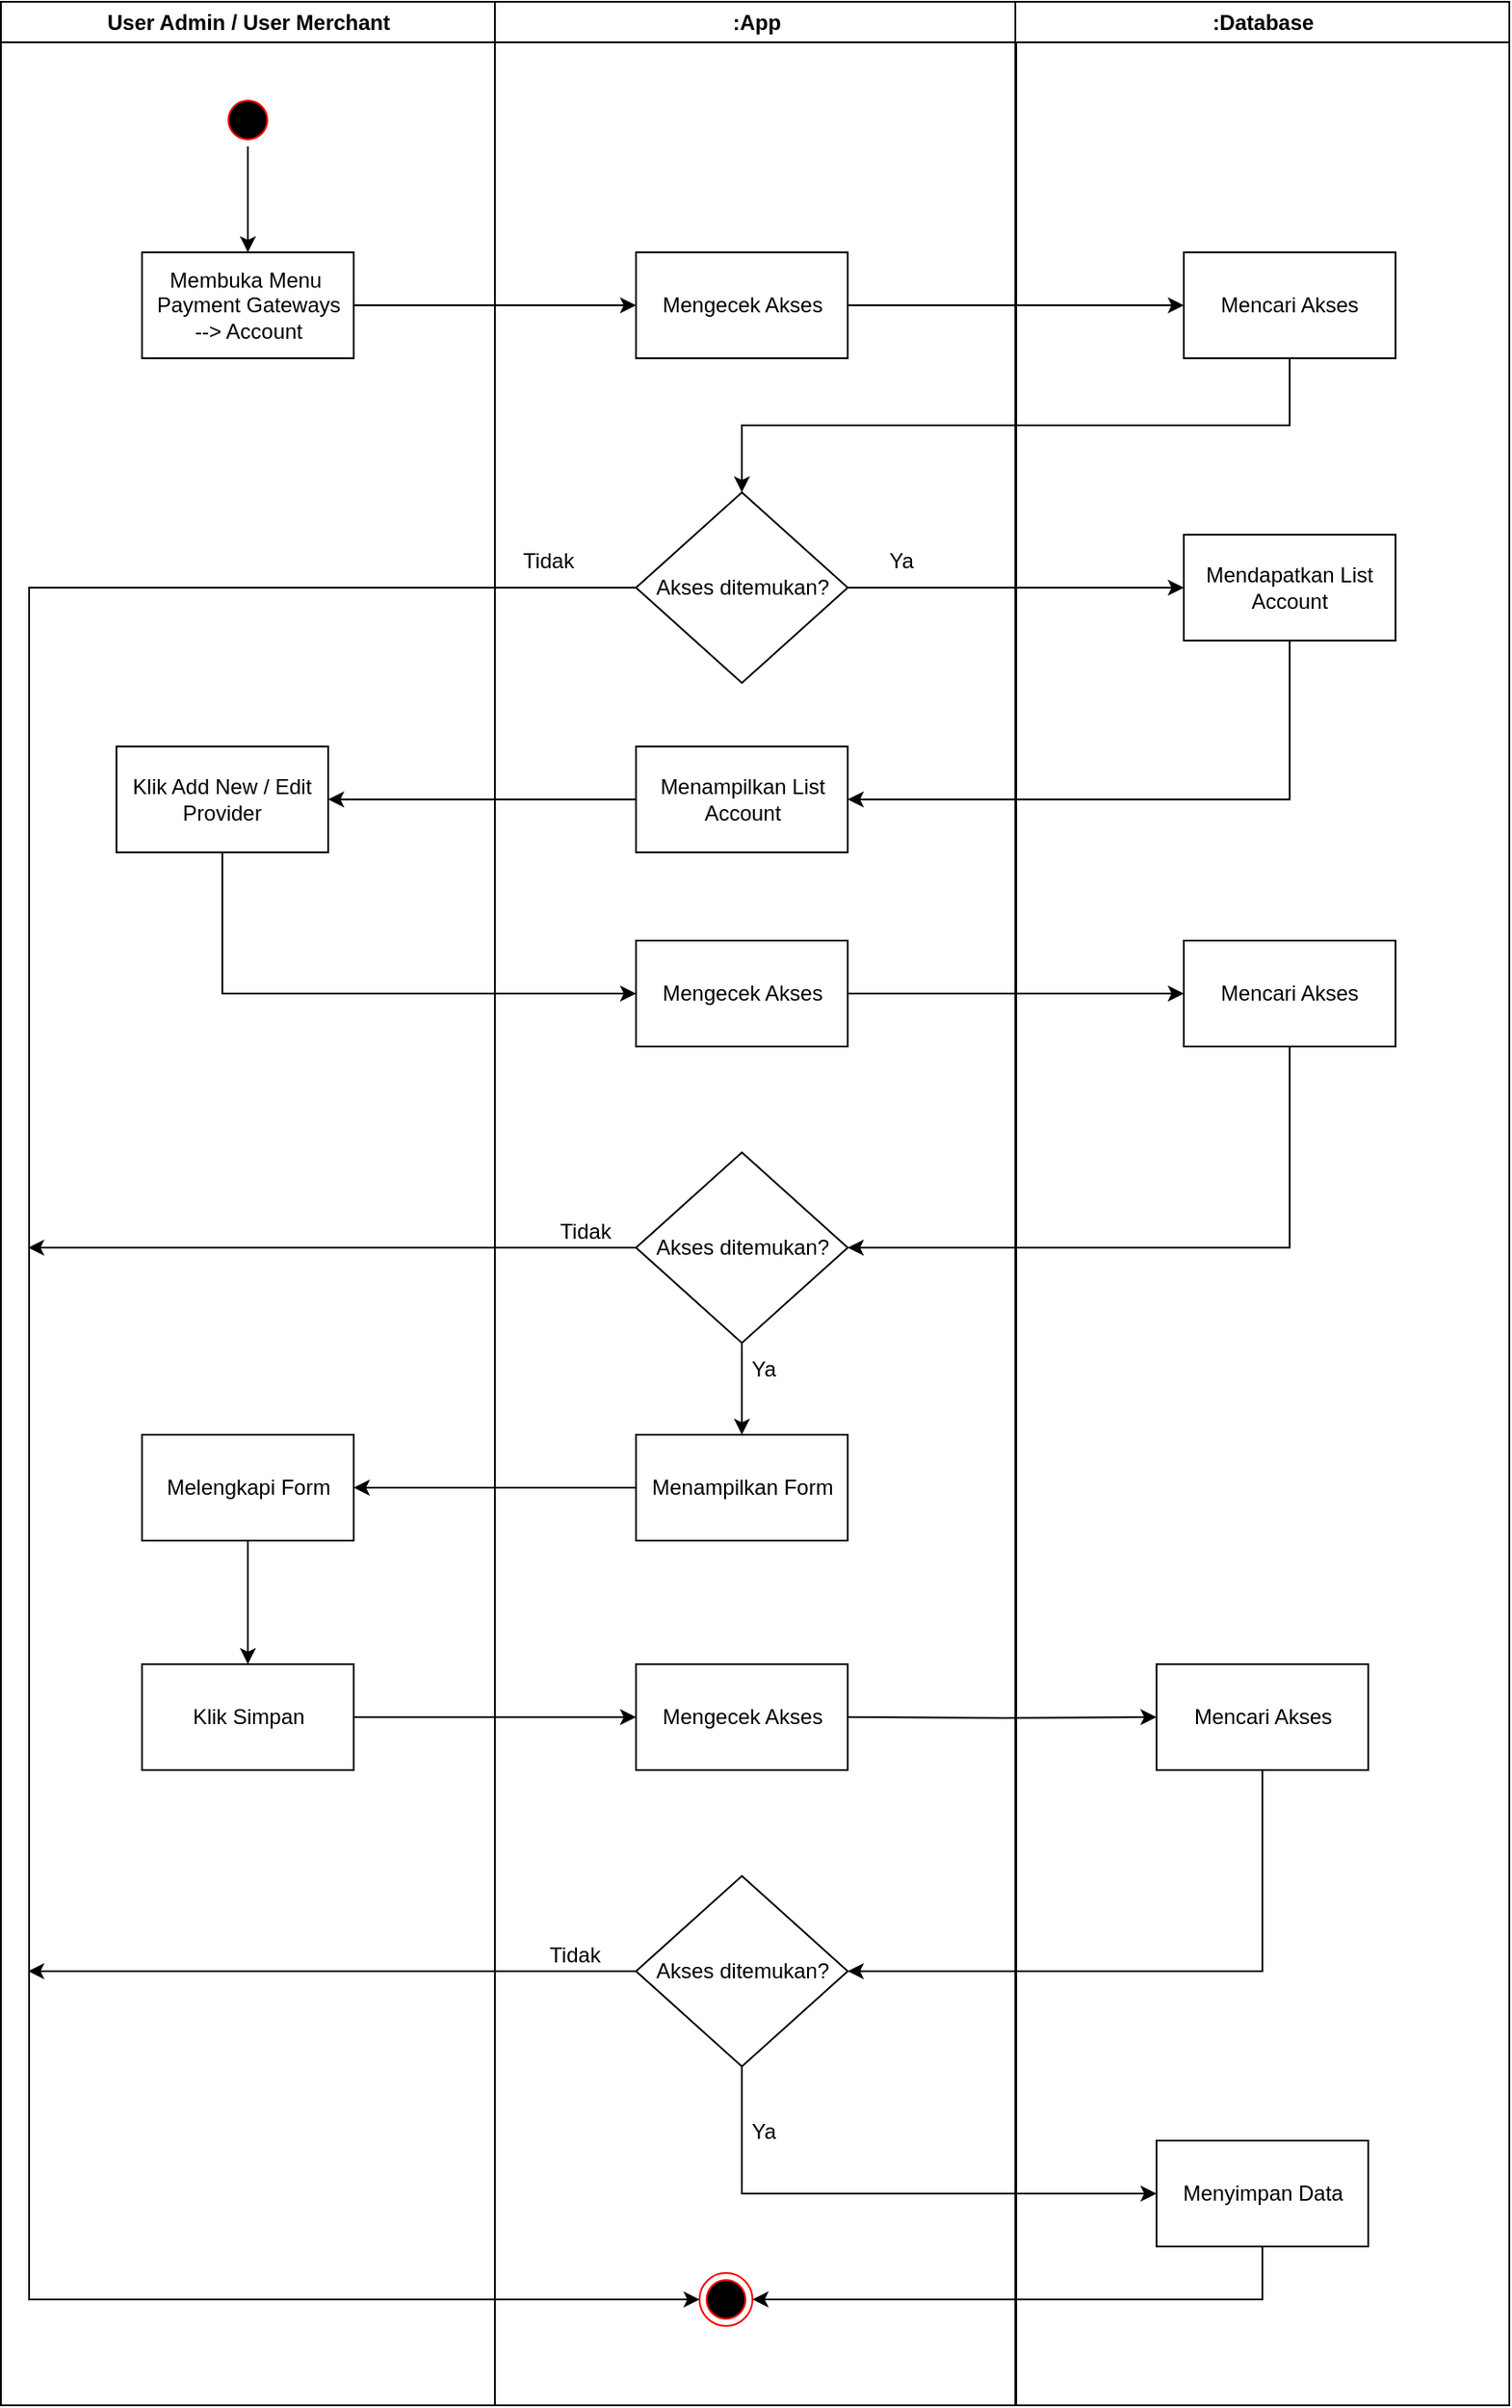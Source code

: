 <mxfile version="21.5.0" type="device">
  <diagram id="vlqPjLjEMSHDjzIxNdZP" name="Page-1">
    <mxGraphModel dx="954" dy="534" grid="1" gridSize="10" guides="1" tooltips="1" connect="1" arrows="1" fold="1" page="1" pageScale="1" pageWidth="850" pageHeight="1100" math="0" shadow="0">
      <root>
        <mxCell id="0" />
        <mxCell id="1" parent="0" />
        <mxCell id="-_LstrtngAN215C4nDMc-10" value="User Admin / User Merchant" style="swimlane;whiteSpace=wrap;movable=1;resizable=1;rotatable=1;deletable=1;editable=1;connectable=1;resizeHeight=1;resizeWidth=1;" parent="1" vertex="1">
          <mxGeometry x="164.5" y="128" width="280" height="1362" as="geometry">
            <mxRectangle x="164.5" y="128" width="200" height="30" as="alternateBounds" />
          </mxGeometry>
        </mxCell>
        <mxCell id="-_LstrtngAN215C4nDMc-22" style="edgeStyle=orthogonalEdgeStyle;rounded=0;orthogonalLoop=1;jettySize=auto;html=1;exitX=0.5;exitY=1;exitDx=0;exitDy=0;entryX=0.5;entryY=0;entryDx=0;entryDy=0;" parent="-_LstrtngAN215C4nDMc-10" source="-_LstrtngAN215C4nDMc-12" target="-_LstrtngAN215C4nDMc-19" edge="1">
          <mxGeometry relative="1" as="geometry" />
        </mxCell>
        <mxCell id="-_LstrtngAN215C4nDMc-12" value="" style="ellipse;shape=startState;fillColor=#000000;strokeColor=#ff0000;" parent="-_LstrtngAN215C4nDMc-10" vertex="1">
          <mxGeometry x="125" y="52" width="30" height="30" as="geometry" />
        </mxCell>
        <mxCell id="-_LstrtngAN215C4nDMc-19" value="Membuka Menu&amp;nbsp;&lt;br style=&quot;border-color: var(--border-color);&quot;&gt;Payment Gateways &lt;br&gt;--&amp;gt; Account" style="rounded=0;whiteSpace=wrap;html=1;" parent="-_LstrtngAN215C4nDMc-10" vertex="1">
          <mxGeometry x="80" y="142" width="120" height="60" as="geometry" />
        </mxCell>
        <mxCell id="-_LstrtngAN215C4nDMc-42" value="Klik Add New / Edit Provider" style="rounded=0;whiteSpace=wrap;html=1;" parent="-_LstrtngAN215C4nDMc-10" vertex="1">
          <mxGeometry x="65.5" y="422" width="120" height="60" as="geometry" />
        </mxCell>
        <mxCell id="GzeUYlqZV-z2DPlNJiRf-6" style="edgeStyle=orthogonalEdgeStyle;rounded=0;orthogonalLoop=1;jettySize=auto;html=1;exitX=0.5;exitY=1;exitDx=0;exitDy=0;entryX=0.5;entryY=0;entryDx=0;entryDy=0;" parent="-_LstrtngAN215C4nDMc-10" source="GzeUYlqZV-z2DPlNJiRf-2" target="-_LstrtngAN215C4nDMc-61" edge="1">
          <mxGeometry relative="1" as="geometry" />
        </mxCell>
        <mxCell id="GzeUYlqZV-z2DPlNJiRf-2" value="Melengkapi Form" style="rounded=0;whiteSpace=wrap;html=1;" parent="-_LstrtngAN215C4nDMc-10" vertex="1">
          <mxGeometry x="80" y="812" width="120" height="60" as="geometry" />
        </mxCell>
        <mxCell id="-_LstrtngAN215C4nDMc-61" value="Klik Simpan" style="rounded=0;whiteSpace=wrap;html=1;" parent="-_LstrtngAN215C4nDMc-10" vertex="1">
          <mxGeometry x="80" y="942" width="120" height="60" as="geometry" />
        </mxCell>
        <mxCell id="-_LstrtngAN215C4nDMc-15" value=":App" style="swimlane;whiteSpace=wrap;movable=1;resizable=1;rotatable=1;deletable=1;editable=1;connectable=1;" parent="1" vertex="1">
          <mxGeometry x="444.5" y="128" width="295.5" height="1362" as="geometry" />
        </mxCell>
        <mxCell id="-_LstrtngAN215C4nDMc-27" value="Mengecek Akses" style="rounded=0;whiteSpace=wrap;html=1;" parent="-_LstrtngAN215C4nDMc-15" vertex="1">
          <mxGeometry x="80" y="142" width="120" height="60" as="geometry" />
        </mxCell>
        <mxCell id="-_LstrtngAN215C4nDMc-28" value="Akses ditemukan?" style="rhombus;whiteSpace=wrap;html=1;" parent="-_LstrtngAN215C4nDMc-15" vertex="1">
          <mxGeometry x="80" y="278" width="120" height="108" as="geometry" />
        </mxCell>
        <mxCell id="-_LstrtngAN215C4nDMc-36" value="Menampilkan List Account" style="rounded=0;whiteSpace=wrap;html=1;" parent="-_LstrtngAN215C4nDMc-15" vertex="1">
          <mxGeometry x="80" y="422" width="120" height="60" as="geometry" />
        </mxCell>
        <mxCell id="-_LstrtngAN215C4nDMc-48" value="Mengecek Akses" style="rounded=0;whiteSpace=wrap;html=1;" parent="-_LstrtngAN215C4nDMc-15" vertex="1">
          <mxGeometry x="80" y="532" width="120" height="60" as="geometry" />
        </mxCell>
        <mxCell id="-_LstrtngAN215C4nDMc-21" value="" style="ellipse;shape=endState;fillColor=#000000;strokeColor=#ff0000" parent="-_LstrtngAN215C4nDMc-15" vertex="1">
          <mxGeometry x="116" y="1287" width="30" height="30" as="geometry" />
        </mxCell>
        <mxCell id="-_LstrtngAN215C4nDMc-41" style="edgeStyle=orthogonalEdgeStyle;rounded=0;orthogonalLoop=1;jettySize=auto;html=1;entryX=0;entryY=0.5;entryDx=0;entryDy=0;" parent="-_LstrtngAN215C4nDMc-15" source="-_LstrtngAN215C4nDMc-28" target="-_LstrtngAN215C4nDMc-21" edge="1">
          <mxGeometry relative="1" as="geometry">
            <Array as="points">
              <mxPoint x="-264" y="332" />
              <mxPoint x="-264" y="1302" />
            </Array>
            <mxPoint x="75.5" y="332" as="sourcePoint" />
          </mxGeometry>
        </mxCell>
        <mxCell id="GzeUYlqZV-z2DPlNJiRf-3" style="edgeStyle=orthogonalEdgeStyle;rounded=0;orthogonalLoop=1;jettySize=auto;html=1;exitX=0.5;exitY=1;exitDx=0;exitDy=0;entryX=0.5;entryY=0;entryDx=0;entryDy=0;" parent="-_LstrtngAN215C4nDMc-15" source="-_LstrtngAN215C4nDMc-52" target="GzeUYlqZV-z2DPlNJiRf-1" edge="1">
          <mxGeometry relative="1" as="geometry" />
        </mxCell>
        <mxCell id="-_LstrtngAN215C4nDMc-52" value="Akses ditemukan?" style="rhombus;whiteSpace=wrap;html=1;" parent="-_LstrtngAN215C4nDMc-15" vertex="1">
          <mxGeometry x="80" y="652" width="120" height="108" as="geometry" />
        </mxCell>
        <mxCell id="-_LstrtngAN215C4nDMc-64" value="Ya" style="text;html=1;strokeColor=none;fillColor=none;align=center;verticalAlign=middle;whiteSpace=wrap;rounded=0;" parent="-_LstrtngAN215C4nDMc-15" vertex="1">
          <mxGeometry x="200" y="302" width="60" height="30" as="geometry" />
        </mxCell>
        <mxCell id="-_LstrtngAN215C4nDMc-67" value="Tidak" style="text;html=1;strokeColor=none;fillColor=none;align=center;verticalAlign=middle;whiteSpace=wrap;rounded=0;" parent="-_LstrtngAN215C4nDMc-15" vertex="1">
          <mxGeometry y="302" width="60" height="30" as="geometry" />
        </mxCell>
        <mxCell id="-_LstrtngAN215C4nDMc-68" value="Tidak" style="text;html=1;strokeColor=none;fillColor=none;align=center;verticalAlign=middle;whiteSpace=wrap;rounded=0;" parent="-_LstrtngAN215C4nDMc-15" vertex="1">
          <mxGeometry x="21.5" y="682" width="60" height="30" as="geometry" />
        </mxCell>
        <mxCell id="GzeUYlqZV-z2DPlNJiRf-1" value="Menampilkan Form" style="rounded=0;whiteSpace=wrap;html=1;" parent="-_LstrtngAN215C4nDMc-15" vertex="1">
          <mxGeometry x="80" y="812" width="120" height="60" as="geometry" />
        </mxCell>
        <mxCell id="GzeUYlqZV-z2DPlNJiRf-16" value="Mengecek Akses" style="rounded=0;whiteSpace=wrap;html=1;" parent="-_LstrtngAN215C4nDMc-15" vertex="1">
          <mxGeometry x="80" y="942" width="120" height="60" as="geometry" />
        </mxCell>
        <mxCell id="GzeUYlqZV-z2DPlNJiRf-18" value="Akses ditemukan?" style="rhombus;whiteSpace=wrap;html=1;" parent="-_LstrtngAN215C4nDMc-15" vertex="1">
          <mxGeometry x="80" y="1062" width="120" height="108" as="geometry" />
        </mxCell>
        <mxCell id="GzeUYlqZV-z2DPlNJiRf-25" value="Ya" style="text;html=1;strokeColor=none;fillColor=none;align=center;verticalAlign=middle;whiteSpace=wrap;rounded=0;" parent="-_LstrtngAN215C4nDMc-15" vertex="1">
          <mxGeometry x="122.5" y="760" width="60" height="30" as="geometry" />
        </mxCell>
        <mxCell id="GzeUYlqZV-z2DPlNJiRf-26" value="Ya" style="text;html=1;strokeColor=none;fillColor=none;align=center;verticalAlign=middle;whiteSpace=wrap;rounded=0;" parent="-_LstrtngAN215C4nDMc-15" vertex="1">
          <mxGeometry x="122.5" y="1192" width="60" height="30" as="geometry" />
        </mxCell>
        <mxCell id="GzeUYlqZV-z2DPlNJiRf-27" value="Tidak" style="text;html=1;strokeColor=none;fillColor=none;align=center;verticalAlign=middle;whiteSpace=wrap;rounded=0;" parent="-_LstrtngAN215C4nDMc-15" vertex="1">
          <mxGeometry x="15.5" y="1092" width="60" height="30" as="geometry" />
        </mxCell>
        <mxCell id="-_LstrtngAN215C4nDMc-17" value=":Database" style="swimlane;whiteSpace=wrap;movable=1;resizable=1;rotatable=1;deletable=1;editable=1;connectable=1;" parent="1" vertex="1">
          <mxGeometry x="739.5" y="128" width="280" height="1362" as="geometry" />
        </mxCell>
        <mxCell id="-_LstrtngAN215C4nDMc-26" value="Mencari Akses" style="rounded=0;whiteSpace=wrap;html=1;" parent="-_LstrtngAN215C4nDMc-17" vertex="1">
          <mxGeometry x="95.5" y="142" width="120" height="60" as="geometry" />
        </mxCell>
        <mxCell id="-_LstrtngAN215C4nDMc-29" value="Mendapatkan List Account" style="rounded=0;whiteSpace=wrap;html=1;" parent="-_LstrtngAN215C4nDMc-17" vertex="1">
          <mxGeometry x="95.5" y="302" width="120" height="60" as="geometry" />
        </mxCell>
        <mxCell id="-_LstrtngAN215C4nDMc-49" value="Mencari Akses" style="rounded=0;whiteSpace=wrap;html=1;" parent="-_LstrtngAN215C4nDMc-17" vertex="1">
          <mxGeometry x="95.5" y="532" width="120" height="60" as="geometry" />
        </mxCell>
        <mxCell id="GzeUYlqZV-z2DPlNJiRf-13" value="Mencari Akses" style="rounded=0;whiteSpace=wrap;html=1;" parent="-_LstrtngAN215C4nDMc-17" vertex="1">
          <mxGeometry x="80" y="942" width="120" height="60" as="geometry" />
        </mxCell>
        <mxCell id="GzeUYlqZV-z2DPlNJiRf-22" value="Menyimpan Data" style="rounded=0;whiteSpace=wrap;html=1;" parent="-_LstrtngAN215C4nDMc-17" vertex="1">
          <mxGeometry x="80" y="1212" width="120" height="60" as="geometry" />
        </mxCell>
        <mxCell id="-_LstrtngAN215C4nDMc-37" style="edgeStyle=orthogonalEdgeStyle;rounded=0;orthogonalLoop=1;jettySize=auto;html=1;exitX=0.5;exitY=1;exitDx=0;exitDy=0;entryX=1;entryY=0.5;entryDx=0;entryDy=0;" parent="1" source="-_LstrtngAN215C4nDMc-29" target="-_LstrtngAN215C4nDMc-36" edge="1">
          <mxGeometry relative="1" as="geometry" />
        </mxCell>
        <mxCell id="-_LstrtngAN215C4nDMc-43" style="edgeStyle=orthogonalEdgeStyle;rounded=0;orthogonalLoop=1;jettySize=auto;html=1;exitX=0;exitY=0.5;exitDx=0;exitDy=0;entryX=1;entryY=0.5;entryDx=0;entryDy=0;" parent="1" source="-_LstrtngAN215C4nDMc-36" target="-_LstrtngAN215C4nDMc-42" edge="1">
          <mxGeometry relative="1" as="geometry" />
        </mxCell>
        <mxCell id="-_LstrtngAN215C4nDMc-45" style="edgeStyle=orthogonalEdgeStyle;rounded=0;orthogonalLoop=1;jettySize=auto;html=1;exitX=1;exitY=0.5;exitDx=0;exitDy=0;entryX=0;entryY=0.5;entryDx=0;entryDy=0;" parent="1" source="-_LstrtngAN215C4nDMc-19" target="-_LstrtngAN215C4nDMc-27" edge="1">
          <mxGeometry relative="1" as="geometry" />
        </mxCell>
        <mxCell id="-_LstrtngAN215C4nDMc-46" style="edgeStyle=orthogonalEdgeStyle;rounded=0;orthogonalLoop=1;jettySize=auto;html=1;exitX=1;exitY=0.5;exitDx=0;exitDy=0;entryX=0;entryY=0.5;entryDx=0;entryDy=0;" parent="1" source="-_LstrtngAN215C4nDMc-27" target="-_LstrtngAN215C4nDMc-26" edge="1">
          <mxGeometry relative="1" as="geometry" />
        </mxCell>
        <mxCell id="-_LstrtngAN215C4nDMc-54" style="edgeStyle=orthogonalEdgeStyle;rounded=0;orthogonalLoop=1;jettySize=auto;html=1;exitX=0.5;exitY=1;exitDx=0;exitDy=0;entryX=0;entryY=0.5;entryDx=0;entryDy=0;" parent="1" source="-_LstrtngAN215C4nDMc-42" target="-_LstrtngAN215C4nDMc-48" edge="1">
          <mxGeometry relative="1" as="geometry" />
        </mxCell>
        <mxCell id="-_LstrtngAN215C4nDMc-55" style="edgeStyle=orthogonalEdgeStyle;rounded=0;orthogonalLoop=1;jettySize=auto;html=1;exitX=1;exitY=0.5;exitDx=0;exitDy=0;entryX=0;entryY=0.5;entryDx=0;entryDy=0;" parent="1" source="-_LstrtngAN215C4nDMc-48" target="-_LstrtngAN215C4nDMc-49" edge="1">
          <mxGeometry relative="1" as="geometry" />
        </mxCell>
        <mxCell id="-_LstrtngAN215C4nDMc-56" style="edgeStyle=orthogonalEdgeStyle;rounded=0;orthogonalLoop=1;jettySize=auto;html=1;exitX=0.5;exitY=1;exitDx=0;exitDy=0;entryX=1;entryY=0.5;entryDx=0;entryDy=0;" parent="1" source="-_LstrtngAN215C4nDMc-49" target="-_LstrtngAN215C4nDMc-52" edge="1">
          <mxGeometry relative="1" as="geometry" />
        </mxCell>
        <mxCell id="-_LstrtngAN215C4nDMc-57" style="edgeStyle=orthogonalEdgeStyle;rounded=0;orthogonalLoop=1;jettySize=auto;html=1;exitX=0;exitY=0.5;exitDx=0;exitDy=0;" parent="1" source="-_LstrtngAN215C4nDMc-52" edge="1">
          <mxGeometry relative="1" as="geometry">
            <mxPoint x="180" y="834" as="targetPoint" />
          </mxGeometry>
        </mxCell>
        <mxCell id="-_LstrtngAN215C4nDMc-65" style="edgeStyle=orthogonalEdgeStyle;rounded=0;orthogonalLoop=1;jettySize=auto;html=1;exitX=0.5;exitY=1;exitDx=0;exitDy=0;entryX=0.5;entryY=0;entryDx=0;entryDy=0;" parent="1" source="-_LstrtngAN215C4nDMc-26" target="-_LstrtngAN215C4nDMc-28" edge="1">
          <mxGeometry relative="1" as="geometry" />
        </mxCell>
        <mxCell id="-_LstrtngAN215C4nDMc-66" style="edgeStyle=orthogonalEdgeStyle;rounded=0;orthogonalLoop=1;jettySize=auto;html=1;exitX=1;exitY=0.5;exitDx=0;exitDy=0;entryX=0;entryY=0.5;entryDx=0;entryDy=0;" parent="1" source="-_LstrtngAN215C4nDMc-28" target="-_LstrtngAN215C4nDMc-29" edge="1">
          <mxGeometry relative="1" as="geometry" />
        </mxCell>
        <mxCell id="GzeUYlqZV-z2DPlNJiRf-4" style="edgeStyle=orthogonalEdgeStyle;rounded=0;orthogonalLoop=1;jettySize=auto;html=1;exitX=0;exitY=0.5;exitDx=0;exitDy=0;entryX=1;entryY=0.5;entryDx=0;entryDy=0;" parent="1" source="GzeUYlqZV-z2DPlNJiRf-1" target="GzeUYlqZV-z2DPlNJiRf-2" edge="1">
          <mxGeometry relative="1" as="geometry" />
        </mxCell>
        <mxCell id="GzeUYlqZV-z2DPlNJiRf-10" style="edgeStyle=orthogonalEdgeStyle;rounded=0;orthogonalLoop=1;jettySize=auto;html=1;exitX=1;exitY=0.5;exitDx=0;exitDy=0;entryX=0;entryY=0.5;entryDx=0;entryDy=0;" parent="1" source="-_LstrtngAN215C4nDMc-61" edge="1">
          <mxGeometry relative="1" as="geometry">
            <mxPoint x="524.5" y="1100" as="targetPoint" />
          </mxGeometry>
        </mxCell>
        <mxCell id="GzeUYlqZV-z2DPlNJiRf-14" style="edgeStyle=orthogonalEdgeStyle;rounded=0;orthogonalLoop=1;jettySize=auto;html=1;exitX=1;exitY=0.5;exitDx=0;exitDy=0;entryX=0;entryY=0.5;entryDx=0;entryDy=0;" parent="1" target="GzeUYlqZV-z2DPlNJiRf-13" edge="1">
          <mxGeometry relative="1" as="geometry">
            <mxPoint x="644.5" y="1100" as="sourcePoint" />
          </mxGeometry>
        </mxCell>
        <mxCell id="GzeUYlqZV-z2DPlNJiRf-19" style="edgeStyle=orthogonalEdgeStyle;rounded=0;orthogonalLoop=1;jettySize=auto;html=1;exitX=0.5;exitY=1;exitDx=0;exitDy=0;entryX=1;entryY=0.5;entryDx=0;entryDy=0;" parent="1" source="GzeUYlqZV-z2DPlNJiRf-13" target="GzeUYlqZV-z2DPlNJiRf-18" edge="1">
          <mxGeometry relative="1" as="geometry" />
        </mxCell>
        <mxCell id="GzeUYlqZV-z2DPlNJiRf-21" style="edgeStyle=orthogonalEdgeStyle;rounded=0;orthogonalLoop=1;jettySize=auto;html=1;exitX=0;exitY=0.5;exitDx=0;exitDy=0;" parent="1" source="GzeUYlqZV-z2DPlNJiRf-18" edge="1">
          <mxGeometry relative="1" as="geometry">
            <mxPoint x="180" y="1244" as="targetPoint" />
          </mxGeometry>
        </mxCell>
        <mxCell id="GzeUYlqZV-z2DPlNJiRf-23" style="edgeStyle=orthogonalEdgeStyle;rounded=0;orthogonalLoop=1;jettySize=auto;html=1;exitX=0.5;exitY=1;exitDx=0;exitDy=0;entryX=0;entryY=0.5;entryDx=0;entryDy=0;" parent="1" source="GzeUYlqZV-z2DPlNJiRf-18" target="GzeUYlqZV-z2DPlNJiRf-22" edge="1">
          <mxGeometry relative="1" as="geometry" />
        </mxCell>
        <mxCell id="GzeUYlqZV-z2DPlNJiRf-24" style="edgeStyle=orthogonalEdgeStyle;rounded=0;orthogonalLoop=1;jettySize=auto;html=1;exitX=0.5;exitY=1;exitDx=0;exitDy=0;entryX=1;entryY=0.5;entryDx=0;entryDy=0;" parent="1" source="GzeUYlqZV-z2DPlNJiRf-22" target="-_LstrtngAN215C4nDMc-21" edge="1">
          <mxGeometry relative="1" as="geometry" />
        </mxCell>
      </root>
    </mxGraphModel>
  </diagram>
</mxfile>
